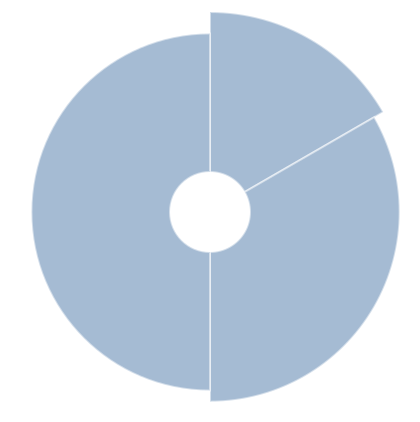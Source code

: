 {
  "$schema": "https://vega.github.io/schema/vega/v5.json",
  "background": "white",
  "padding": 5,
  "width": 200,
  "height": 200,
  "style": "view",
  "data": [
    {
      "name": "source_0",
      "values": [
        {"segment": 1, "value": 8},
        {"segment": 2, "value": 7},
        {"segment": 3, "value": 6}
      ]
    },
    {
      "name": "data_0",
      "source": "source_0",
      "transform": [
        {
          "type": "stack",
          "groupby": [],
          "field": "segment",
          "sort": {"field": [], "order": []},
          "as": ["segment_start", "segment_end"],
          "offset": "zero"
        },
        {
          "type": "filter",
          "expr": "isValid(datum[\"segment\"]) && isFinite(+datum[\"segment\"]) && isValid(datum[\"value\"]) && isFinite(+datum[\"value\"])"
        }
      ]
    }
  ],
  "marks": [
    {
      "name": "marks",
      "type": "arc",
      "style": ["arc"],
      "from": {"data": "data_0"},
      "encode": {
        "update": {
          "opacity": {"value": 0.5},
          "stroke": {"value": "#fff"},
          "innerRadius": {"value": 20},
          "fill": {"value": "#4c78a8"},
          "description": {
            "signal": "\"segment: \" + (format(datum[\"segment\"], \"\")) + \"; value: \" + (format(datum[\"value\"], \"\"))"
          },
          "x": {"signal": "width", "mult": 0.5},
          "y": {"signal": "height", "mult": 0.5},
          "outerRadius": {"scale": "radius", "field": "value"},
          "startAngle": {"scale": "theta", "field": "segment_end"},
          "endAngle": {"scale": "theta", "field": "segment_start"}
        }
      }
    }
  ],
  "scales": [
    {
      "name": "theta",
      "type": "linear",
      "domain": {"data": "data_0", "fields": ["segment_start", "segment_end"]},
      "range": [0, 6.283185307179586],
      "zero": true
    },
    {
      "name": "radius",
      "type": "sqrt",
      "domain": {"data": "data_0", "field": "value"},
      "range": [20, {"signal": "min(width,height)/2"}],
      "zero": true
    }
  ]
}
